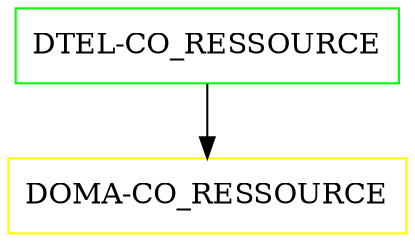 digraph G {
  "DTEL-CO_RESSOURCE" [shape=box,color=green];
  "DOMA-CO_RESSOURCE" [shape=box,color=yellow,URL="./DOMA_CO_RESSOURCE.html"];
  "DTEL-CO_RESSOURCE" -> "DOMA-CO_RESSOURCE";
}

